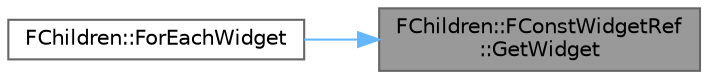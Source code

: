 digraph "FChildren::FConstWidgetRef::GetWidget"
{
 // INTERACTIVE_SVG=YES
 // LATEX_PDF_SIZE
  bgcolor="transparent";
  edge [fontname=Helvetica,fontsize=10,labelfontname=Helvetica,labelfontsize=10];
  node [fontname=Helvetica,fontsize=10,shape=box,height=0.2,width=0.4];
  rankdir="RL";
  Node1 [id="Node000001",label="FChildren::FConstWidgetRef\l::GetWidget",height=0.2,width=0.4,color="gray40", fillcolor="grey60", style="filled", fontcolor="black",tooltip=" "];
  Node1 -> Node2 [id="edge1_Node000001_Node000002",dir="back",color="steelblue1",style="solid",tooltip=" "];
  Node2 [id="Node000002",label="FChildren::ForEachWidget",height=0.2,width=0.4,color="grey40", fillcolor="white", style="filled",URL="$d9/d92/classFChildren.html#adfed4b4c98a7cbc076adbe4c6370cce0",tooltip="Applies the predicate to all the widgets contained by the FChildren."];
}

